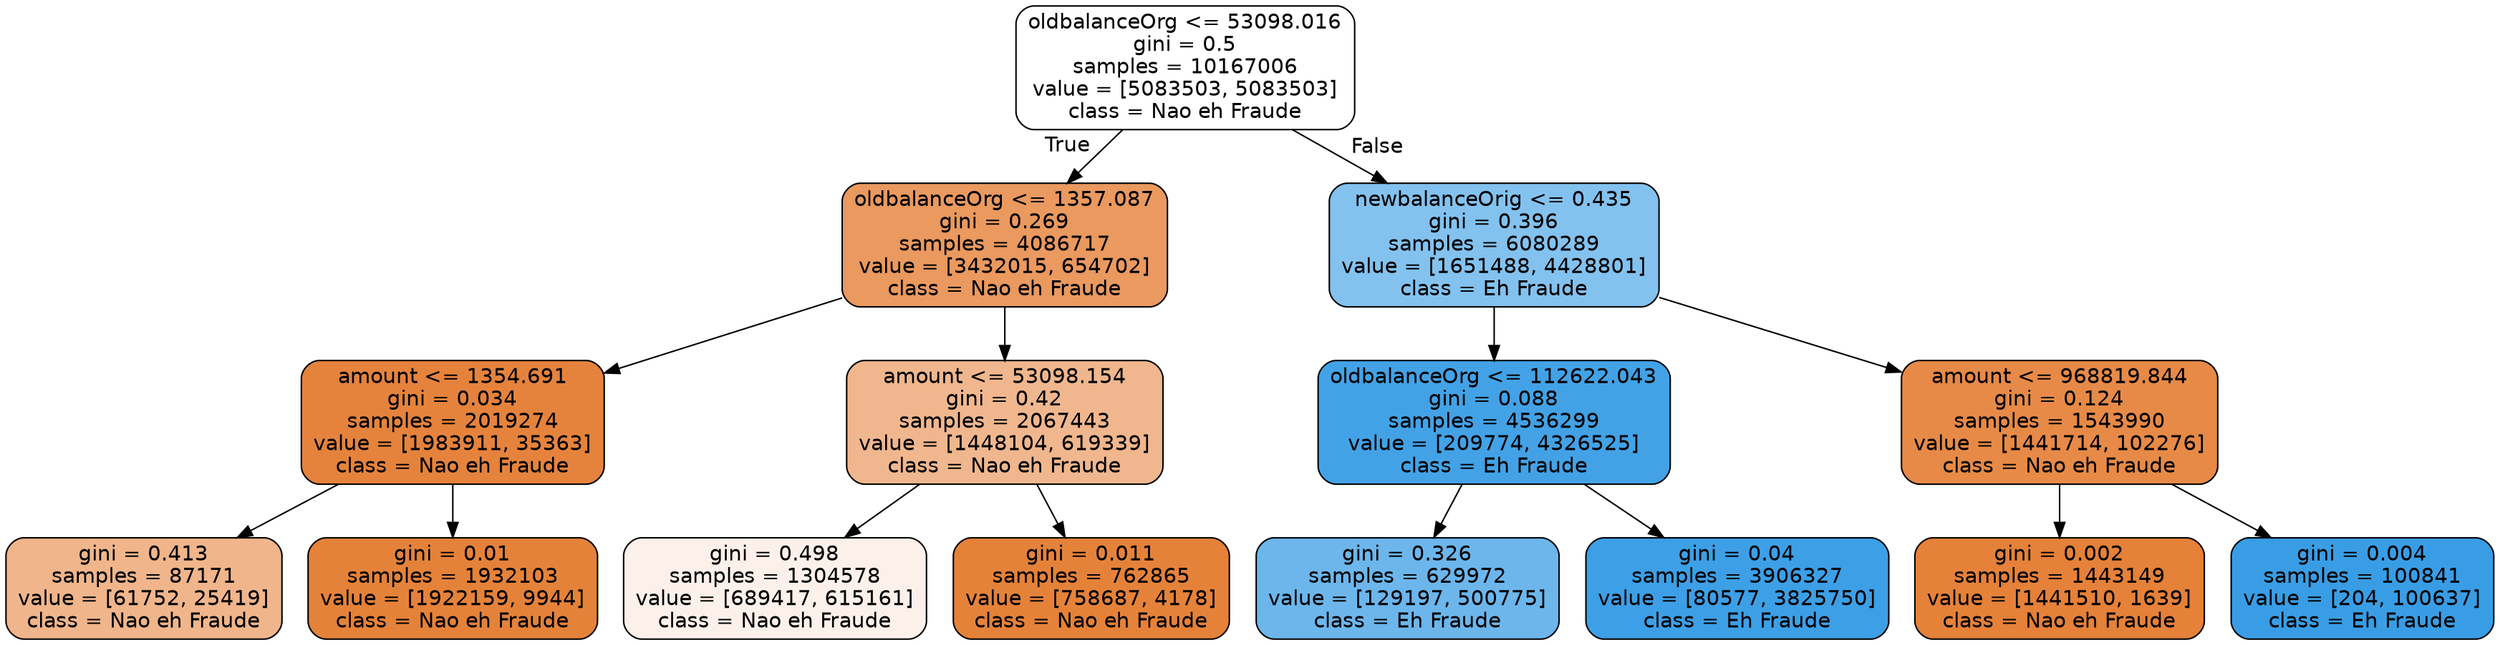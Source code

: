digraph Tree {
node [shape=box, style="filled, rounded", color="black", fontname="helvetica"] ;
edge [fontname="helvetica"] ;
0 [label="oldbalanceOrg <= 53098.016\ngini = 0.5\nsamples = 10167006\nvalue = [5083503, 5083503]\nclass = Nao eh Fraude", fillcolor="#ffffff"] ;
1 [label="oldbalanceOrg <= 1357.087\ngini = 0.269\nsamples = 4086717\nvalue = [3432015, 654702]\nclass = Nao eh Fraude", fillcolor="#ea995f"] ;
0 -> 1 [labeldistance=2.5, labelangle=45, headlabel="True"] ;
2 [label="amount <= 1354.691\ngini = 0.034\nsamples = 2019274\nvalue = [1983911, 35363]\nclass = Nao eh Fraude", fillcolor="#e5833d"] ;
1 -> 2 ;
3 [label="gini = 0.413\nsamples = 87171\nvalue = [61752, 25419]\nclass = Nao eh Fraude", fillcolor="#f0b58b"] ;
2 -> 3 ;
4 [label="gini = 0.01\nsamples = 1932103\nvalue = [1922159, 9944]\nclass = Nao eh Fraude", fillcolor="#e5823a"] ;
2 -> 4 ;
5 [label="amount <= 53098.154\ngini = 0.42\nsamples = 2067443\nvalue = [1448104, 619339]\nclass = Nao eh Fraude", fillcolor="#f0b78e"] ;
1 -> 5 ;
6 [label="gini = 0.498\nsamples = 1304578\nvalue = [689417, 615161]\nclass = Nao eh Fraude", fillcolor="#fcf1ea"] ;
5 -> 6 ;
7 [label="gini = 0.011\nsamples = 762865\nvalue = [758687, 4178]\nclass = Nao eh Fraude", fillcolor="#e5823a"] ;
5 -> 7 ;
8 [label="newbalanceOrig <= 0.435\ngini = 0.396\nsamples = 6080289\nvalue = [1651488, 4428801]\nclass = Eh Fraude", fillcolor="#83c2ef"] ;
0 -> 8 [labeldistance=2.5, labelangle=-45, headlabel="False"] ;
9 [label="oldbalanceOrg <= 112622.043\ngini = 0.088\nsamples = 4536299\nvalue = [209774, 4326525]\nclass = Eh Fraude", fillcolor="#43a2e6"] ;
8 -> 9 ;
10 [label="gini = 0.326\nsamples = 629972\nvalue = [129197, 500775]\nclass = Eh Fraude", fillcolor="#6cb6ec"] ;
9 -> 10 ;
11 [label="gini = 0.04\nsamples = 3906327\nvalue = [80577, 3825750]\nclass = Eh Fraude", fillcolor="#3d9fe6"] ;
9 -> 11 ;
12 [label="amount <= 968819.844\ngini = 0.124\nsamples = 1543990\nvalue = [1441714, 102276]\nclass = Nao eh Fraude", fillcolor="#e78a47"] ;
8 -> 12 ;
13 [label="gini = 0.002\nsamples = 1443149\nvalue = [1441510, 1639]\nclass = Nao eh Fraude", fillcolor="#e58139"] ;
12 -> 13 ;
14 [label="gini = 0.004\nsamples = 100841\nvalue = [204, 100637]\nclass = Eh Fraude", fillcolor="#399de5"] ;
12 -> 14 ;
}